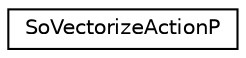 digraph "Graphical Class Hierarchy"
{
 // LATEX_PDF_SIZE
  edge [fontname="Helvetica",fontsize="10",labelfontname="Helvetica",labelfontsize="10"];
  node [fontname="Helvetica",fontsize="10",shape=record];
  rankdir="LR";
  Node0 [label="SoVectorizeActionP",height=0.2,width=0.4,color="black", fillcolor="white", style="filled",URL="$classSoVectorizeActionP.html",tooltip=" "];
}

